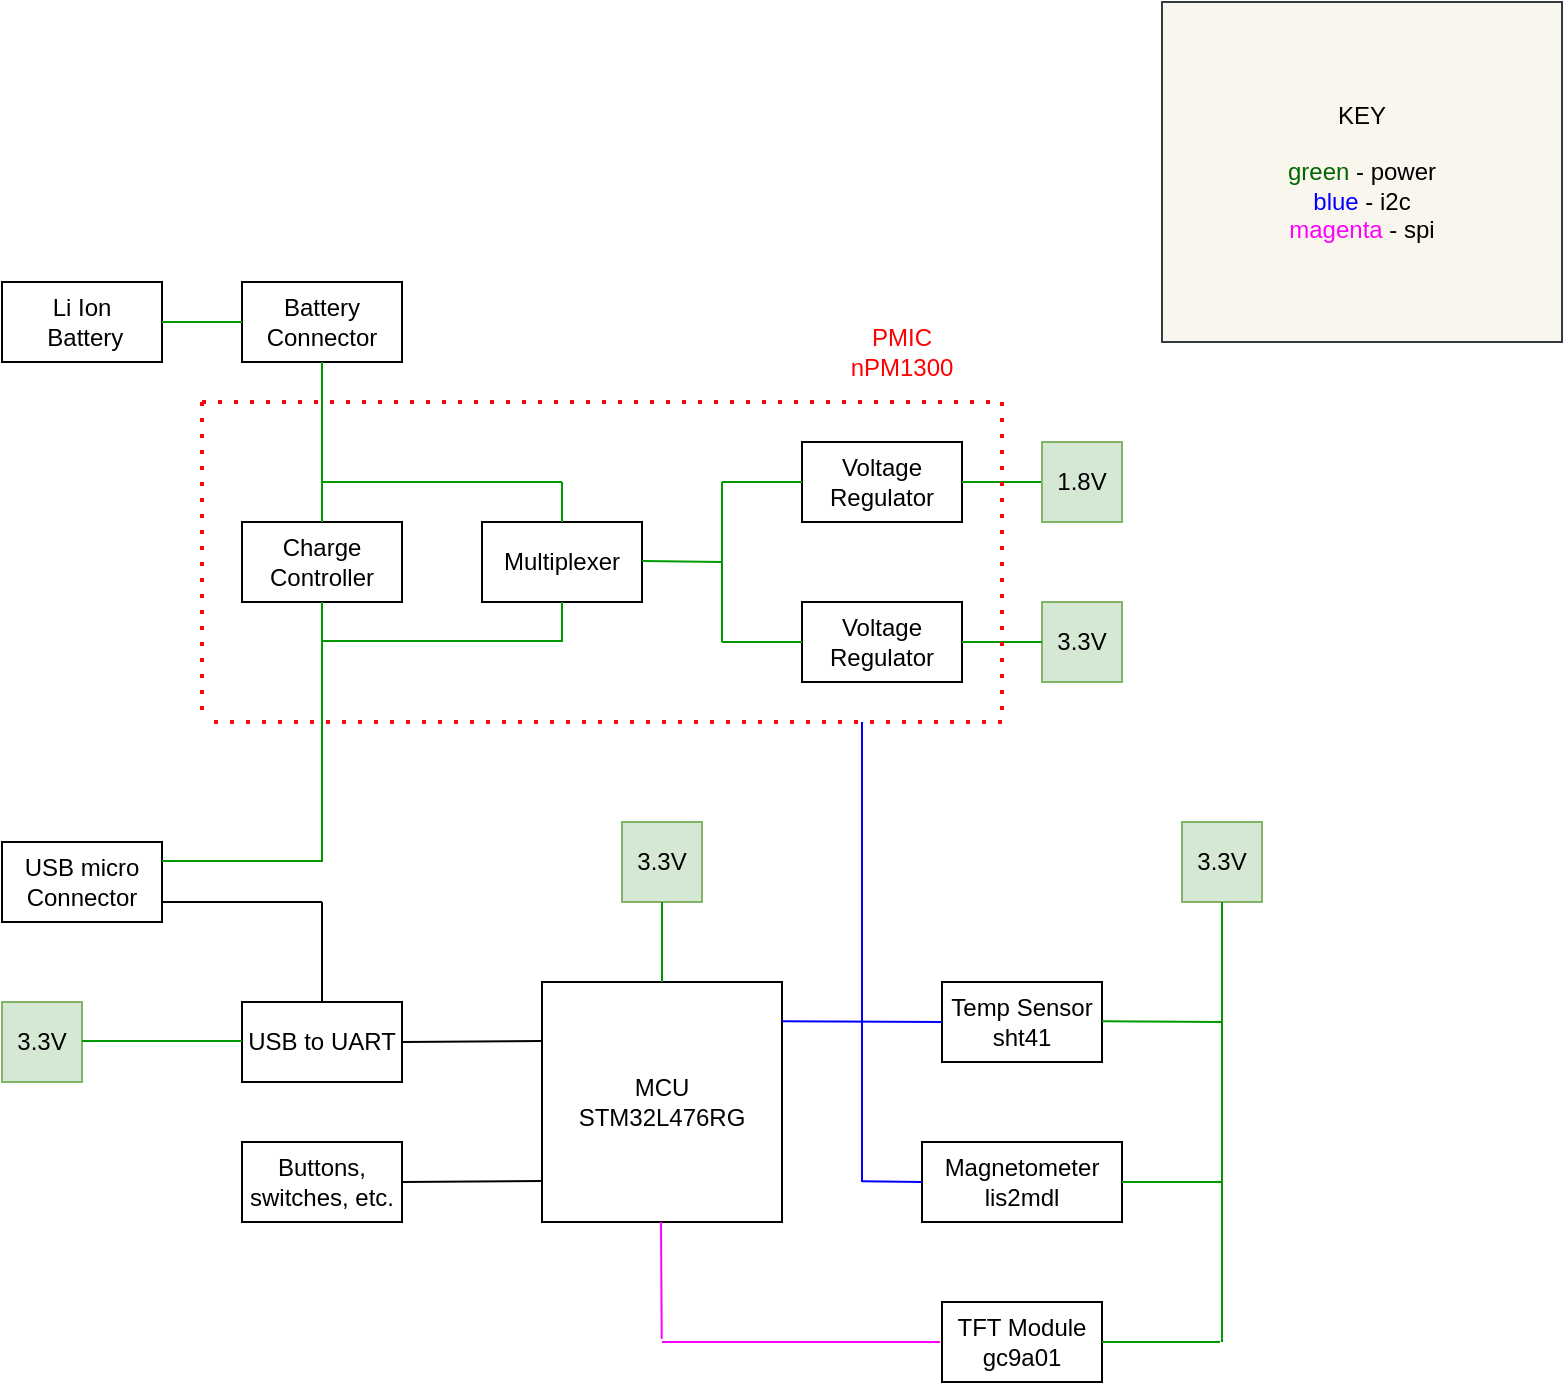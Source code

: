 <mxfile version="26.0.5">
  <diagram name="Page-1" id="xaQVXNHH9OfpW3aPguzb">
    <mxGraphModel dx="1434" dy="792" grid="1" gridSize="10" guides="1" tooltips="1" connect="1" arrows="1" fold="1" page="1" pageScale="1" pageWidth="850" pageHeight="1100" math="0" shadow="0">
      <root>
        <mxCell id="0" />
        <mxCell id="1" parent="0" />
        <mxCell id="Qglk2e9P2LoVoevySnkS-1" value="&lt;div&gt;MCU&lt;br&gt;&lt;/div&gt;&lt;div&gt;STM32L476RG&lt;/div&gt;" style="rounded=0;whiteSpace=wrap;html=1;" parent="1" vertex="1">
          <mxGeometry x="310" y="550" width="120" height="120" as="geometry" />
        </mxCell>
        <mxCell id="Qglk2e9P2LoVoevySnkS-2" value="&lt;div&gt;Li Ion&lt;/div&gt;&lt;div&gt;&amp;nbsp;Battery&lt;/div&gt;" style="rounded=0;whiteSpace=wrap;html=1;" parent="1" vertex="1">
          <mxGeometry x="40" y="200" width="80" height="40" as="geometry" />
        </mxCell>
        <mxCell id="Qglk2e9P2LoVoevySnkS-3" value="&lt;div&gt;Battery &lt;br&gt;&lt;/div&gt;&lt;div&gt;Connector&lt;/div&gt;" style="rounded=0;whiteSpace=wrap;html=1;" parent="1" vertex="1">
          <mxGeometry x="160" y="200" width="80" height="40" as="geometry" />
        </mxCell>
        <mxCell id="Qglk2e9P2LoVoevySnkS-4" value="USB micro Connector" style="rounded=0;whiteSpace=wrap;html=1;" parent="1" vertex="1">
          <mxGeometry x="40" y="480" width="80" height="40" as="geometry" />
        </mxCell>
        <mxCell id="Qglk2e9P2LoVoevySnkS-6" value="&lt;div&gt;TFT Module&lt;/div&gt;&lt;div&gt;gc9a01&lt;br&gt;&lt;/div&gt;" style="rounded=0;whiteSpace=wrap;html=1;" parent="1" vertex="1">
          <mxGeometry x="510.0" y="710" width="80" height="40" as="geometry" />
        </mxCell>
        <mxCell id="Qglk2e9P2LoVoevySnkS-7" value="&lt;div&gt;Temp Sensor&lt;/div&gt;&lt;div&gt;sht41&lt;br&gt;&lt;/div&gt;" style="rounded=0;whiteSpace=wrap;html=1;" parent="1" vertex="1">
          <mxGeometry x="510" y="550" width="80" height="40" as="geometry" />
        </mxCell>
        <mxCell id="Qglk2e9P2LoVoevySnkS-8" value="" style="endArrow=none;html=1;rounded=0;entryX=0;entryY=0.5;entryDx=0;entryDy=0;exitX=1;exitY=0.5;exitDx=0;exitDy=0;strokeColor=#009900;" parent="1" source="Qglk2e9P2LoVoevySnkS-2" target="Qglk2e9P2LoVoevySnkS-3" edge="1">
          <mxGeometry width="50" height="50" relative="1" as="geometry">
            <mxPoint x="200" y="300" as="sourcePoint" />
            <mxPoint x="250" y="250" as="targetPoint" />
          </mxGeometry>
        </mxCell>
        <mxCell id="Qglk2e9P2LoVoevySnkS-9" value="&lt;div&gt;Voltage Regulator&lt;/div&gt;" style="rounded=0;whiteSpace=wrap;html=1;" parent="1" vertex="1">
          <mxGeometry x="440" y="360" width="80" height="40" as="geometry" />
        </mxCell>
        <mxCell id="Qglk2e9P2LoVoevySnkS-10" value="Multiplexer" style="rounded=0;whiteSpace=wrap;html=1;" parent="1" vertex="1">
          <mxGeometry x="280" y="320" width="80" height="40" as="geometry" />
        </mxCell>
        <mxCell id="Qglk2e9P2LoVoevySnkS-13" value="3.3V" style="rounded=0;whiteSpace=wrap;html=1;fillColor=#d5e8d4;strokeColor=#82b366;" parent="1" vertex="1">
          <mxGeometry x="560" y="360" width="40" height="40" as="geometry" />
        </mxCell>
        <mxCell id="Qglk2e9P2LoVoevySnkS-14" value="" style="endArrow=none;html=1;rounded=0;exitX=1;exitY=0.5;exitDx=0;exitDy=0;entryX=0;entryY=0.5;entryDx=0;entryDy=0;strokeColor=#009900;" parent="1" source="Qglk2e9P2LoVoevySnkS-9" target="Qglk2e9P2LoVoevySnkS-13" edge="1">
          <mxGeometry width="50" height="50" relative="1" as="geometry">
            <mxPoint x="660" y="440" as="sourcePoint" />
            <mxPoint x="710" y="390" as="targetPoint" />
          </mxGeometry>
        </mxCell>
        <mxCell id="Qglk2e9P2LoVoevySnkS-16" value="" style="endArrow=none;html=1;rounded=0;strokeColor=#FF00FF;" parent="1" edge="1">
          <mxGeometry width="50" height="50" relative="1" as="geometry">
            <mxPoint x="370" y="730" as="sourcePoint" />
            <mxPoint x="509.04" y="730" as="targetPoint" />
          </mxGeometry>
        </mxCell>
        <mxCell id="Qglk2e9P2LoVoevySnkS-18" value="&lt;div&gt;3.3V&lt;/div&gt;" style="rounded=0;whiteSpace=wrap;html=1;fillColor=#d5e8d4;strokeColor=#82b366;" parent="1" vertex="1">
          <mxGeometry x="350" y="470" width="40" height="40" as="geometry" />
        </mxCell>
        <mxCell id="Qglk2e9P2LoVoevySnkS-20" value="" style="endArrow=none;html=1;rounded=0;entryX=0.5;entryY=1;entryDx=0;entryDy=0;strokeColor=#009900;" parent="1" target="Qglk2e9P2LoVoevySnkS-18" edge="1">
          <mxGeometry width="50" height="50" relative="1" as="geometry">
            <mxPoint x="370" y="550" as="sourcePoint" />
            <mxPoint x="290" y="540" as="targetPoint" />
          </mxGeometry>
        </mxCell>
        <mxCell id="Qglk2e9P2LoVoevySnkS-22" value="&lt;div&gt;Voltage Regulator&lt;/div&gt;" style="rounded=0;whiteSpace=wrap;html=1;" parent="1" vertex="1">
          <mxGeometry x="440" y="280" width="80" height="40" as="geometry" />
        </mxCell>
        <mxCell id="Qglk2e9P2LoVoevySnkS-24" value="" style="endArrow=none;html=1;rounded=0;exitX=1;exitY=0.5;exitDx=0;exitDy=0;entryX=0;entryY=0.5;entryDx=0;entryDy=0;strokeColor=#009900;" parent="1" source="Qglk2e9P2LoVoevySnkS-22" edge="1">
          <mxGeometry width="50" height="50" relative="1" as="geometry">
            <mxPoint x="660" y="360" as="sourcePoint" />
            <mxPoint x="560" y="300" as="targetPoint" />
          </mxGeometry>
        </mxCell>
        <mxCell id="Qglk2e9P2LoVoevySnkS-25" value="" style="endArrow=none;html=1;rounded=0;strokeColor=#009900;" parent="1" edge="1">
          <mxGeometry width="50" height="50" relative="1" as="geometry">
            <mxPoint x="400" y="380" as="sourcePoint" />
            <mxPoint x="400" y="300" as="targetPoint" />
          </mxGeometry>
        </mxCell>
        <mxCell id="Qglk2e9P2LoVoevySnkS-26" value="" style="endArrow=none;html=1;rounded=0;entryX=0;entryY=0.5;entryDx=0;entryDy=0;strokeColor=#009900;" parent="1" target="Qglk2e9P2LoVoevySnkS-22" edge="1">
          <mxGeometry width="50" height="50" relative="1" as="geometry">
            <mxPoint x="400" y="300" as="sourcePoint" />
            <mxPoint x="450" y="230" as="targetPoint" />
          </mxGeometry>
        </mxCell>
        <mxCell id="Qglk2e9P2LoVoevySnkS-27" value="Charge Controller" style="rounded=0;whiteSpace=wrap;html=1;" parent="1" vertex="1">
          <mxGeometry x="160" y="320" width="80" height="40" as="geometry" />
        </mxCell>
        <mxCell id="Qglk2e9P2LoVoevySnkS-28" value="" style="endArrow=none;html=1;rounded=0;entryX=0.5;entryY=1;entryDx=0;entryDy=0;exitX=0.5;exitY=0;exitDx=0;exitDy=0;strokeColor=#009900;" parent="1" source="Qglk2e9P2LoVoevySnkS-27" target="Qglk2e9P2LoVoevySnkS-3" edge="1">
          <mxGeometry width="50" height="50" relative="1" as="geometry">
            <mxPoint x="100" y="390" as="sourcePoint" />
            <mxPoint x="150" y="340" as="targetPoint" />
          </mxGeometry>
        </mxCell>
        <mxCell id="Qglk2e9P2LoVoevySnkS-29" value="" style="endArrow=none;html=1;rounded=0;entryX=0.5;entryY=1;entryDx=0;entryDy=0;strokeColor=#009900;" parent="1" target="Qglk2e9P2LoVoevySnkS-27" edge="1">
          <mxGeometry width="50" height="50" relative="1" as="geometry">
            <mxPoint x="200" y="490" as="sourcePoint" />
            <mxPoint x="270" y="460" as="targetPoint" />
          </mxGeometry>
        </mxCell>
        <mxCell id="Qglk2e9P2LoVoevySnkS-30" value="" style="endArrow=none;html=1;rounded=0;entryX=0;entryY=0.5;entryDx=0;entryDy=0;strokeColor=#009900;" parent="1" target="Qglk2e9P2LoVoevySnkS-9" edge="1">
          <mxGeometry width="50" height="50" relative="1" as="geometry">
            <mxPoint x="400" y="380" as="sourcePoint" />
            <mxPoint x="390" y="420" as="targetPoint" />
          </mxGeometry>
        </mxCell>
        <mxCell id="Qglk2e9P2LoVoevySnkS-31" value="" style="endArrow=none;html=1;rounded=0;strokeColor=#009900;" parent="1" edge="1">
          <mxGeometry width="50" height="50" relative="1" as="geometry">
            <mxPoint x="200" y="300" as="sourcePoint" />
            <mxPoint x="320" y="300" as="targetPoint" />
          </mxGeometry>
        </mxCell>
        <mxCell id="Qglk2e9P2LoVoevySnkS-32" value="" style="endArrow=none;html=1;rounded=0;exitX=0.5;exitY=0;exitDx=0;exitDy=0;strokeColor=#009900;" parent="1" source="Qglk2e9P2LoVoevySnkS-10" edge="1">
          <mxGeometry width="50" height="50" relative="1" as="geometry">
            <mxPoint x="320" y="340" as="sourcePoint" />
            <mxPoint x="320" y="300" as="targetPoint" />
          </mxGeometry>
        </mxCell>
        <mxCell id="Qglk2e9P2LoVoevySnkS-33" value="" style="endArrow=none;html=1;rounded=0;entryX=0.5;entryY=1;entryDx=0;entryDy=0;strokeColor=#009900;" parent="1" target="Qglk2e9P2LoVoevySnkS-10" edge="1">
          <mxGeometry width="50" height="50" relative="1" as="geometry">
            <mxPoint x="320" y="380" as="sourcePoint" />
            <mxPoint x="300" y="490" as="targetPoint" />
          </mxGeometry>
        </mxCell>
        <mxCell id="Qglk2e9P2LoVoevySnkS-36" value="" style="endArrow=none;dashed=1;html=1;dashPattern=1 3;strokeWidth=2;rounded=0;strokeColor=#FF030B;" parent="1" edge="1">
          <mxGeometry width="50" height="50" relative="1" as="geometry">
            <mxPoint x="140" y="260" as="sourcePoint" />
            <mxPoint x="540" y="260" as="targetPoint" />
          </mxGeometry>
        </mxCell>
        <mxCell id="Qglk2e9P2LoVoevySnkS-39" value="" style="endArrow=none;dashed=1;html=1;dashPattern=1 3;strokeWidth=2;rounded=0;strokeColor=#FF030B;" parent="1" edge="1">
          <mxGeometry width="50" height="50" relative="1" as="geometry">
            <mxPoint x="540" y="420" as="sourcePoint" />
            <mxPoint x="140" y="420" as="targetPoint" />
          </mxGeometry>
        </mxCell>
        <mxCell id="Qglk2e9P2LoVoevySnkS-40" value="" style="endArrow=none;dashed=1;html=1;dashPattern=1 3;strokeWidth=2;rounded=0;strokeColor=#FF030B;" parent="1" edge="1">
          <mxGeometry width="50" height="50" relative="1" as="geometry">
            <mxPoint x="540" y="260" as="sourcePoint" />
            <mxPoint x="540" y="420" as="targetPoint" />
          </mxGeometry>
        </mxCell>
        <mxCell id="Qglk2e9P2LoVoevySnkS-41" value="" style="endArrow=none;dashed=1;html=1;dashPattern=1 3;strokeWidth=2;rounded=0;strokeColor=#FF030B;" parent="1" edge="1">
          <mxGeometry width="50" height="50" relative="1" as="geometry">
            <mxPoint x="140" y="260" as="sourcePoint" />
            <mxPoint x="140" y="420" as="targetPoint" />
          </mxGeometry>
        </mxCell>
        <mxCell id="oob_meuJZTdFHee1b4L8-1" value="&lt;div&gt;Magnetometer&lt;/div&gt;&lt;div&gt;lis2mdl&lt;br&gt;&lt;/div&gt;" style="rounded=0;whiteSpace=wrap;html=1;" vertex="1" parent="1">
          <mxGeometry x="500" y="630" width="100" height="40" as="geometry" />
        </mxCell>
        <mxCell id="oob_meuJZTdFHee1b4L8-3" value="&lt;div&gt;3.3V&lt;/div&gt;" style="rounded=0;whiteSpace=wrap;html=1;fillColor=#d5e8d4;strokeColor=#82b366;" vertex="1" parent="1">
          <mxGeometry x="630" y="470" width="40" height="40" as="geometry" />
        </mxCell>
        <mxCell id="oob_meuJZTdFHee1b4L8-6" value="" style="endArrow=none;html=1;rounded=0;strokeColor=#009900;exitX=1;exitY=0.5;exitDx=0;exitDy=0;" edge="1" parent="1" source="Qglk2e9P2LoVoevySnkS-6">
          <mxGeometry width="50" height="50" relative="1" as="geometry">
            <mxPoint x="599.04" y="690" as="sourcePoint" />
            <mxPoint x="649.04" y="730" as="targetPoint" />
          </mxGeometry>
        </mxCell>
        <mxCell id="oob_meuJZTdFHee1b4L8-7" value="" style="endArrow=none;html=1;rounded=0;strokeColor=#009900;exitX=1;exitY=0.5;exitDx=0;exitDy=0;" edge="1" parent="1">
          <mxGeometry width="50" height="50" relative="1" as="geometry">
            <mxPoint x="590" y="569.66" as="sourcePoint" />
            <mxPoint x="650" y="570" as="targetPoint" />
          </mxGeometry>
        </mxCell>
        <mxCell id="oob_meuJZTdFHee1b4L8-8" value="" style="endArrow=none;html=1;rounded=0;strokeColor=#009900;exitX=1;exitY=0.5;exitDx=0;exitDy=0;" edge="1" parent="1" source="oob_meuJZTdFHee1b4L8-1">
          <mxGeometry width="50" height="50" relative="1" as="geometry">
            <mxPoint x="590" y="649.66" as="sourcePoint" />
            <mxPoint x="650" y="650" as="targetPoint" />
          </mxGeometry>
        </mxCell>
        <mxCell id="oob_meuJZTdFHee1b4L8-9" value="" style="endArrow=none;html=1;rounded=0;entryX=0.5;entryY=1;entryDx=0;entryDy=0;strokeColor=#009900;" edge="1" parent="1" target="oob_meuJZTdFHee1b4L8-3">
          <mxGeometry width="50" height="50" relative="1" as="geometry">
            <mxPoint x="650" y="730" as="sourcePoint" />
            <mxPoint x="650.0" y="430.0" as="targetPoint" />
          </mxGeometry>
        </mxCell>
        <mxCell id="oob_meuJZTdFHee1b4L8-10" value="" style="endArrow=none;html=1;rounded=0;strokeColor=#0000FF;exitX=1;exitY=0.5;exitDx=0;exitDy=0;entryX=0;entryY=0.5;entryDx=0;entryDy=0;" edge="1" parent="1" target="Qglk2e9P2LoVoevySnkS-7">
          <mxGeometry width="50" height="50" relative="1" as="geometry">
            <mxPoint x="430" y="569.66" as="sourcePoint" />
            <mxPoint x="490" y="569.66" as="targetPoint" />
          </mxGeometry>
        </mxCell>
        <mxCell id="oob_meuJZTdFHee1b4L8-11" value="" style="endArrow=none;html=1;rounded=0;strokeColor=#0000FF;" edge="1" parent="1">
          <mxGeometry width="50" height="50" relative="1" as="geometry">
            <mxPoint x="470" y="570" as="sourcePoint" />
            <mxPoint x="470" y="650" as="targetPoint" />
          </mxGeometry>
        </mxCell>
        <mxCell id="oob_meuJZTdFHee1b4L8-13" value="" style="endArrow=none;html=1;rounded=0;strokeColor=#0000FF;exitX=1;exitY=0.5;exitDx=0;exitDy=0;" edge="1" parent="1">
          <mxGeometry width="50" height="50" relative="1" as="geometry">
            <mxPoint x="470" y="649.66" as="sourcePoint" />
            <mxPoint x="500" y="650" as="targetPoint" />
          </mxGeometry>
        </mxCell>
        <mxCell id="oob_meuJZTdFHee1b4L8-16" value="" style="endArrow=none;html=1;rounded=0;strokeColor=#FF00FF;exitX=0.672;exitY=1.013;exitDx=0;exitDy=0;exitPerimeter=0;" edge="1" parent="1">
          <mxGeometry width="50" height="50" relative="1" as="geometry">
            <mxPoint x="369.5" y="670" as="sourcePoint" />
            <mxPoint x="369.86" y="728.44" as="targetPoint" />
          </mxGeometry>
        </mxCell>
        <mxCell id="oob_meuJZTdFHee1b4L8-17" value="&lt;div&gt;KEY&lt;/div&gt;&lt;div&gt;&lt;br&gt;&lt;/div&gt;&lt;div&gt;&lt;span style=&quot;color: rgb(0, 102, 0);&quot;&gt;green &lt;/span&gt;- power&lt;/div&gt;&lt;div&gt;&lt;span style=&quot;color: rgb(0, 0, 255);&quot;&gt;blue &lt;/span&gt;- i2c&lt;/div&gt;&lt;div&gt;&lt;span style=&quot;color: rgb(255, 0, 255);&quot;&gt;magenta&lt;/span&gt; - spi&lt;/div&gt;" style="rounded=0;whiteSpace=wrap;html=1;fillColor=#f9f7ed;strokeColor=#36393d;" vertex="1" parent="1">
          <mxGeometry x="620" y="60" width="200" height="170" as="geometry" />
        </mxCell>
        <mxCell id="oob_meuJZTdFHee1b4L8-18" value="&lt;div&gt;PMIC&lt;br&gt;&lt;/div&gt;&lt;div&gt;nPM1300&lt;/div&gt;" style="text;html=1;align=center;verticalAlign=middle;whiteSpace=wrap;rounded=0;fontColor=#FF0000;" vertex="1" parent="1">
          <mxGeometry x="460" y="220" width="60" height="30" as="geometry" />
        </mxCell>
        <mxCell id="oob_meuJZTdFHee1b4L8-19" value="1.8V" style="rounded=0;whiteSpace=wrap;html=1;fillColor=#d5e8d4;strokeColor=#82b366;" vertex="1" parent="1">
          <mxGeometry x="560" y="280" width="40" height="40" as="geometry" />
        </mxCell>
        <mxCell id="oob_meuJZTdFHee1b4L8-20" value="" style="endArrow=none;html=1;rounded=0;strokeColor=#0000FF;" edge="1" parent="1">
          <mxGeometry width="50" height="50" relative="1" as="geometry">
            <mxPoint x="470" y="420" as="sourcePoint" />
            <mxPoint x="470" y="570" as="targetPoint" />
          </mxGeometry>
        </mxCell>
        <mxCell id="oob_meuJZTdFHee1b4L8-21" value="" style="endArrow=none;html=1;rounded=0;strokeColor=#009900;" edge="1" parent="1">
          <mxGeometry width="50" height="50" relative="1" as="geometry">
            <mxPoint x="200" y="379.5" as="sourcePoint" />
            <mxPoint x="320" y="379.5" as="targetPoint" />
          </mxGeometry>
        </mxCell>
        <mxCell id="oob_meuJZTdFHee1b4L8-22" value="" style="endArrow=none;html=1;rounded=0;strokeColor=#009900;" edge="1" parent="1">
          <mxGeometry width="50" height="50" relative="1" as="geometry">
            <mxPoint x="360" y="339.5" as="sourcePoint" />
            <mxPoint x="400" y="340" as="targetPoint" />
          </mxGeometry>
        </mxCell>
        <mxCell id="oob_meuJZTdFHee1b4L8-25" value="" style="endArrow=none;html=1;rounded=0;entryX=1;entryY=0.5;entryDx=0;entryDy=0;strokeColor=#009900;" edge="1" parent="1">
          <mxGeometry width="50" height="50" relative="1" as="geometry">
            <mxPoint x="200" y="489.5" as="sourcePoint" />
            <mxPoint x="120" y="489.5" as="targetPoint" />
          </mxGeometry>
        </mxCell>
        <mxCell id="oob_meuJZTdFHee1b4L8-26" value="USB to UART" style="rounded=0;whiteSpace=wrap;html=1;" vertex="1" parent="1">
          <mxGeometry x="160" y="560" width="80" height="40" as="geometry" />
        </mxCell>
        <mxCell id="oob_meuJZTdFHee1b4L8-28" value="" style="endArrow=none;html=1;rounded=0;entryX=1;entryY=0.75;entryDx=0;entryDy=0;strokeColor=#000000;" edge="1" parent="1" target="Qglk2e9P2LoVoevySnkS-4">
          <mxGeometry width="50" height="50" relative="1" as="geometry">
            <mxPoint x="200" y="510" as="sourcePoint" />
            <mxPoint x="120" y="509" as="targetPoint" />
          </mxGeometry>
        </mxCell>
        <mxCell id="oob_meuJZTdFHee1b4L8-29" value="" style="endArrow=none;html=1;rounded=0;strokeColor=#000000;exitX=0.5;exitY=0;exitDx=0;exitDy=0;" edge="1" parent="1" source="oob_meuJZTdFHee1b4L8-26">
          <mxGeometry width="50" height="50" relative="1" as="geometry">
            <mxPoint x="190" y="519" as="sourcePoint" />
            <mxPoint x="200" y="510" as="targetPoint" />
          </mxGeometry>
        </mxCell>
        <mxCell id="oob_meuJZTdFHee1b4L8-30" value="" style="endArrow=none;html=1;rounded=0;strokeColor=#000000;" edge="1" parent="1">
          <mxGeometry width="50" height="50" relative="1" as="geometry">
            <mxPoint x="310" y="579.5" as="sourcePoint" />
            <mxPoint x="240" y="580" as="targetPoint" />
          </mxGeometry>
        </mxCell>
        <mxCell id="oob_meuJZTdFHee1b4L8-31" value="&lt;div&gt;3.3V&lt;/div&gt;" style="rounded=0;whiteSpace=wrap;html=1;fillColor=#d5e8d4;strokeColor=#82b366;" vertex="1" parent="1">
          <mxGeometry x="40" y="560" width="40" height="40" as="geometry" />
        </mxCell>
        <mxCell id="oob_meuJZTdFHee1b4L8-33" value="" style="endArrow=none;html=1;rounded=0;entryX=1;entryY=0.5;entryDx=0;entryDy=0;strokeColor=#009900;" edge="1" parent="1">
          <mxGeometry width="50" height="50" relative="1" as="geometry">
            <mxPoint x="160" y="579.5" as="sourcePoint" />
            <mxPoint x="80" y="579.5" as="targetPoint" />
          </mxGeometry>
        </mxCell>
        <mxCell id="oob_meuJZTdFHee1b4L8-34" value="Buttons, switches, etc." style="rounded=0;whiteSpace=wrap;html=1;" vertex="1" parent="1">
          <mxGeometry x="160" y="630" width="80" height="40" as="geometry" />
        </mxCell>
        <mxCell id="oob_meuJZTdFHee1b4L8-35" value="" style="endArrow=none;html=1;rounded=0;strokeColor=#000000;" edge="1" parent="1">
          <mxGeometry width="50" height="50" relative="1" as="geometry">
            <mxPoint x="310" y="649.5" as="sourcePoint" />
            <mxPoint x="240" y="650" as="targetPoint" />
          </mxGeometry>
        </mxCell>
      </root>
    </mxGraphModel>
  </diagram>
</mxfile>
